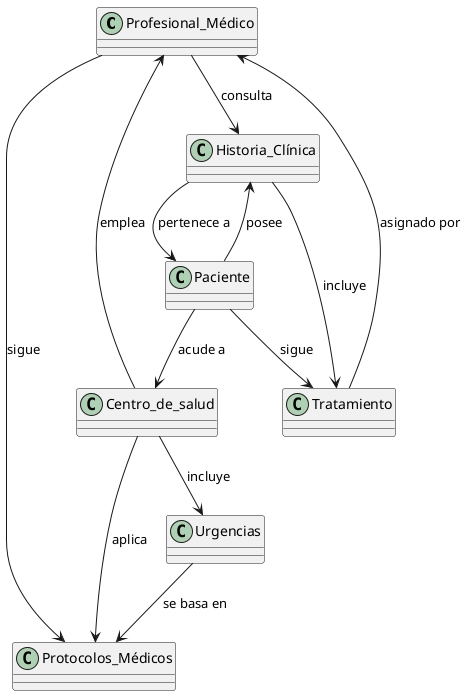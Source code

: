 @startuml

class Profesional_Médico 

class Protocolos_Médicos

class Centro_de_salud

class Urgencias

class Paciente

class Historia_Clínica 

class Tratamiento

Paciente --> Centro_de_salud: "acude a"
Paciente --> Historia_Clínica: "posee"
Paciente --> Tratamiento: "sigue"

Historia_Clínica --> Paciente: "pertenece a"
Historia_Clínica --> Tratamiento: "incluye"

Tratamiento --> Profesional_Médico: "asignado por"

Profesional_Médico --> Protocolos_Médicos: "sigue"
Profesional_Médico --> Historia_Clínica: "consulta"

Centro_de_salud --> Urgencias: "incluye"
Centro_de_salud --> Profesional_Médico: "emplea"
Centro_de_salud --> Protocolos_Médicos: "aplica"

Urgencias --> Protocolos_Médicos: "se basa en"

@enduml
